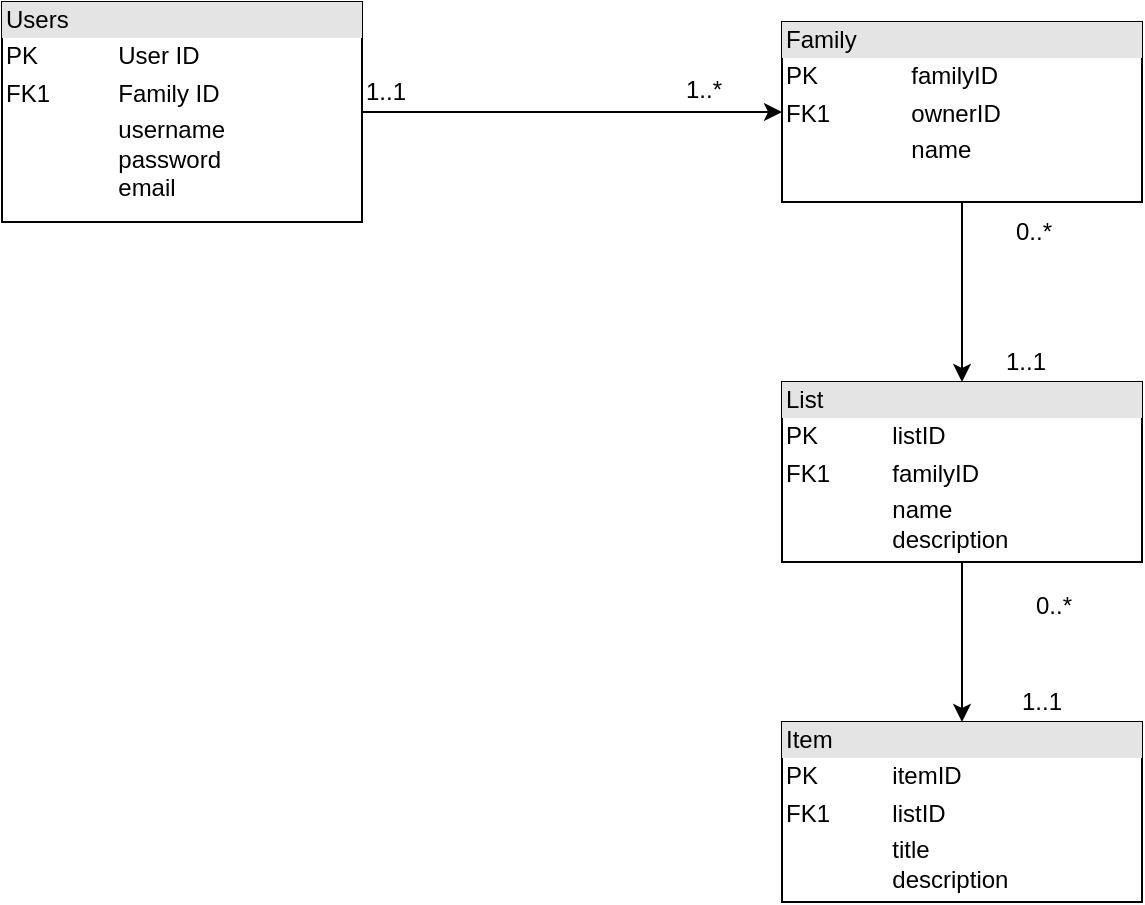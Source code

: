 <mxfile version="11.2.8" type="device" pages="1"><diagram name="Page-1" id="9f46799a-70d6-7492-0946-bef42562c5a5"><mxGraphModel dx="1178" dy="651" grid="1" gridSize="10" guides="1" tooltips="1" connect="1" arrows="1" fold="1" page="1" pageScale="1" pageWidth="1100" pageHeight="850" background="#ffffff" math="0" shadow="0"><root><mxCell id="0"/><mxCell id="1" parent="0"/><mxCell id="dc41BqUfLGQrSrjTJN7L-5" style="edgeStyle=orthogonalEdgeStyle;rounded=0;orthogonalLoop=1;jettySize=auto;html=1;entryX=0;entryY=0.5;entryDx=0;entryDy=0;" edge="1" parent="1" source="dc41BqUfLGQrSrjTJN7L-1" target="dc41BqUfLGQrSrjTJN7L-3"><mxGeometry relative="1" as="geometry"/></mxCell><mxCell id="dc41BqUfLGQrSrjTJN7L-1" value="&lt;div style=&quot;box-sizing: border-box ; width: 100% ; background: #e4e4e4 ; padding: 2px&quot;&gt;Users&lt;br&gt;&lt;/div&gt;&lt;table style=&quot;width: 100% ; font-size: 1em&quot; cellspacing=&quot;0&quot; cellpadding=&quot;2&quot;&gt;&lt;tbody&gt;&lt;tr&gt;&lt;td&gt;PK&lt;/td&gt;&lt;td&gt;User ID&lt;br&gt;&lt;/td&gt;&lt;/tr&gt;&lt;tr&gt;&lt;td&gt;FK1&lt;/td&gt;&lt;td&gt;Family ID&lt;br&gt;&lt;/td&gt;&lt;/tr&gt;&lt;tr&gt;&lt;td&gt;&lt;br&gt;&lt;/td&gt;&lt;td&gt;username&lt;br&gt;password&lt;br&gt;email&lt;br&gt;&lt;/td&gt;&lt;/tr&gt;&lt;/tbody&gt;&lt;/table&gt;" style="verticalAlign=top;align=left;overflow=fill;html=1;" vertex="1" parent="1"><mxGeometry x="80" y="50" width="180" height="110" as="geometry"/></mxCell><mxCell id="dc41BqUfLGQrSrjTJN7L-9" style="edgeStyle=orthogonalEdgeStyle;rounded=0;orthogonalLoop=1;jettySize=auto;html=1;entryX=0.5;entryY=0;entryDx=0;entryDy=0;" edge="1" parent="1" source="dc41BqUfLGQrSrjTJN7L-2" target="dc41BqUfLGQrSrjTJN7L-4"><mxGeometry relative="1" as="geometry"/></mxCell><mxCell id="dc41BqUfLGQrSrjTJN7L-2" value="&lt;div style=&quot;box-sizing: border-box ; width: 100% ; background: #e4e4e4 ; padding: 2px&quot;&gt;List&lt;br&gt;&lt;/div&gt;&lt;table style=&quot;width: 100% ; font-size: 1em&quot; cellspacing=&quot;0&quot; cellpadding=&quot;2&quot;&gt;&lt;tbody&gt;&lt;tr&gt;&lt;td&gt;PK&lt;/td&gt;&lt;td&gt;listID&lt;br&gt;&lt;/td&gt;&lt;/tr&gt;&lt;tr&gt;&lt;td&gt;FK1&lt;/td&gt;&lt;td&gt;familyID&lt;br&gt;&lt;/td&gt;&lt;/tr&gt;&lt;tr&gt;&lt;td&gt;&lt;br&gt;&lt;/td&gt;&lt;td&gt;name&lt;br&gt;description&lt;br&gt;&lt;/td&gt;&lt;/tr&gt;&lt;/tbody&gt;&lt;/table&gt;" style="verticalAlign=top;align=left;overflow=fill;html=1;" vertex="1" parent="1"><mxGeometry x="470" y="240" width="180" height="90" as="geometry"/></mxCell><mxCell id="dc41BqUfLGQrSrjTJN7L-8" style="edgeStyle=orthogonalEdgeStyle;rounded=0;orthogonalLoop=1;jettySize=auto;html=1;entryX=0.5;entryY=0;entryDx=0;entryDy=0;" edge="1" parent="1" source="dc41BqUfLGQrSrjTJN7L-3" target="dc41BqUfLGQrSrjTJN7L-2"><mxGeometry relative="1" as="geometry"/></mxCell><mxCell id="dc41BqUfLGQrSrjTJN7L-3" value="&lt;div style=&quot;box-sizing: border-box ; width: 100% ; background: #e4e4e4 ; padding: 2px&quot;&gt;Family&lt;br&gt;&lt;/div&gt;&lt;table style=&quot;width: 100% ; font-size: 1em&quot; cellspacing=&quot;0&quot; cellpadding=&quot;2&quot;&gt;&lt;tbody&gt;&lt;tr&gt;&lt;td&gt;PK&lt;/td&gt;&lt;td&gt;familyID&lt;br&gt;&lt;/td&gt;&lt;/tr&gt;&lt;tr&gt;&lt;td&gt;FK1&lt;/td&gt;&lt;td&gt;ownerID&lt;br&gt;&lt;/td&gt;&lt;/tr&gt;&lt;tr&gt;&lt;td&gt;&lt;br&gt;&lt;/td&gt;&lt;td&gt;name&lt;/td&gt;&lt;/tr&gt;&lt;/tbody&gt;&lt;/table&gt;" style="verticalAlign=top;align=left;overflow=fill;html=1;" vertex="1" parent="1"><mxGeometry x="470" y="60" width="180" height="90" as="geometry"/></mxCell><mxCell id="dc41BqUfLGQrSrjTJN7L-4" value="&lt;div style=&quot;box-sizing: border-box ; width: 100% ; background: #e4e4e4 ; padding: 2px&quot;&gt;Item&lt;br&gt;&lt;/div&gt;&lt;table style=&quot;width: 100% ; font-size: 1em&quot; cellspacing=&quot;0&quot; cellpadding=&quot;2&quot;&gt;&lt;tbody&gt;&lt;tr&gt;&lt;td&gt;PK&lt;/td&gt;&lt;td&gt;itemID&lt;/td&gt;&lt;/tr&gt;&lt;tr&gt;&lt;td&gt;FK1&lt;/td&gt;&lt;td&gt;listID&lt;/td&gt;&lt;/tr&gt;&lt;tr&gt;&lt;td&gt;&lt;br&gt;&lt;/td&gt;&lt;td&gt;title&lt;br&gt;description&lt;br&gt;&lt;/td&gt;&lt;/tr&gt;&lt;/tbody&gt;&lt;/table&gt;" style="verticalAlign=top;align=left;overflow=fill;html=1;" vertex="1" parent="1"><mxGeometry x="470" y="410" width="180" height="90" as="geometry"/></mxCell><mxCell id="dc41BqUfLGQrSrjTJN7L-6" value="1..1" style="text;html=1;resizable=0;points=[];autosize=1;align=left;verticalAlign=top;spacingTop=-4;" vertex="1" parent="1"><mxGeometry x="260" y="85" width="40" height="20" as="geometry"/></mxCell><mxCell id="dc41BqUfLGQrSrjTJN7L-7" value="1..*" style="text;html=1;resizable=0;points=[];autosize=1;align=left;verticalAlign=top;spacingTop=-4;" vertex="1" parent="1"><mxGeometry x="420" y="84" width="40" height="20" as="geometry"/></mxCell><mxCell id="dc41BqUfLGQrSrjTJN7L-10" value="0..*" style="text;html=1;resizable=0;points=[];autosize=1;align=left;verticalAlign=top;spacingTop=-4;" vertex="1" parent="1"><mxGeometry x="585" y="155" width="40" height="20" as="geometry"/></mxCell><mxCell id="dc41BqUfLGQrSrjTJN7L-11" value="1..1" style="text;html=1;resizable=0;points=[];autosize=1;align=left;verticalAlign=top;spacingTop=-4;" vertex="1" parent="1"><mxGeometry x="580" y="220" width="40" height="20" as="geometry"/></mxCell><mxCell id="dc41BqUfLGQrSrjTJN7L-12" value="1..1" style="text;html=1;resizable=0;points=[];autosize=1;align=left;verticalAlign=top;spacingTop=-4;" vertex="1" parent="1"><mxGeometry x="588" y="390" width="40" height="20" as="geometry"/></mxCell><mxCell id="dc41BqUfLGQrSrjTJN7L-13" value="0..*" style="text;html=1;resizable=0;points=[];autosize=1;align=left;verticalAlign=top;spacingTop=-4;" vertex="1" parent="1"><mxGeometry x="595" y="342" width="40" height="20" as="geometry"/></mxCell></root></mxGraphModel></diagram></mxfile>